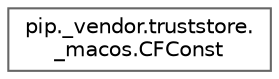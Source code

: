 digraph "Graphical Class Hierarchy"
{
 // LATEX_PDF_SIZE
  bgcolor="transparent";
  edge [fontname=Helvetica,fontsize=10,labelfontname=Helvetica,labelfontsize=10];
  node [fontname=Helvetica,fontsize=10,shape=box,height=0.2,width=0.4];
  rankdir="LR";
  Node0 [id="Node000000",label="pip._vendor.truststore.\l_macos.CFConst",height=0.2,width=0.4,color="grey40", fillcolor="white", style="filled",URL="$dd/d0b/classpip_1_1__vendor_1_1truststore_1_1__macos_1_1CFConst.html",tooltip=" "];
}
